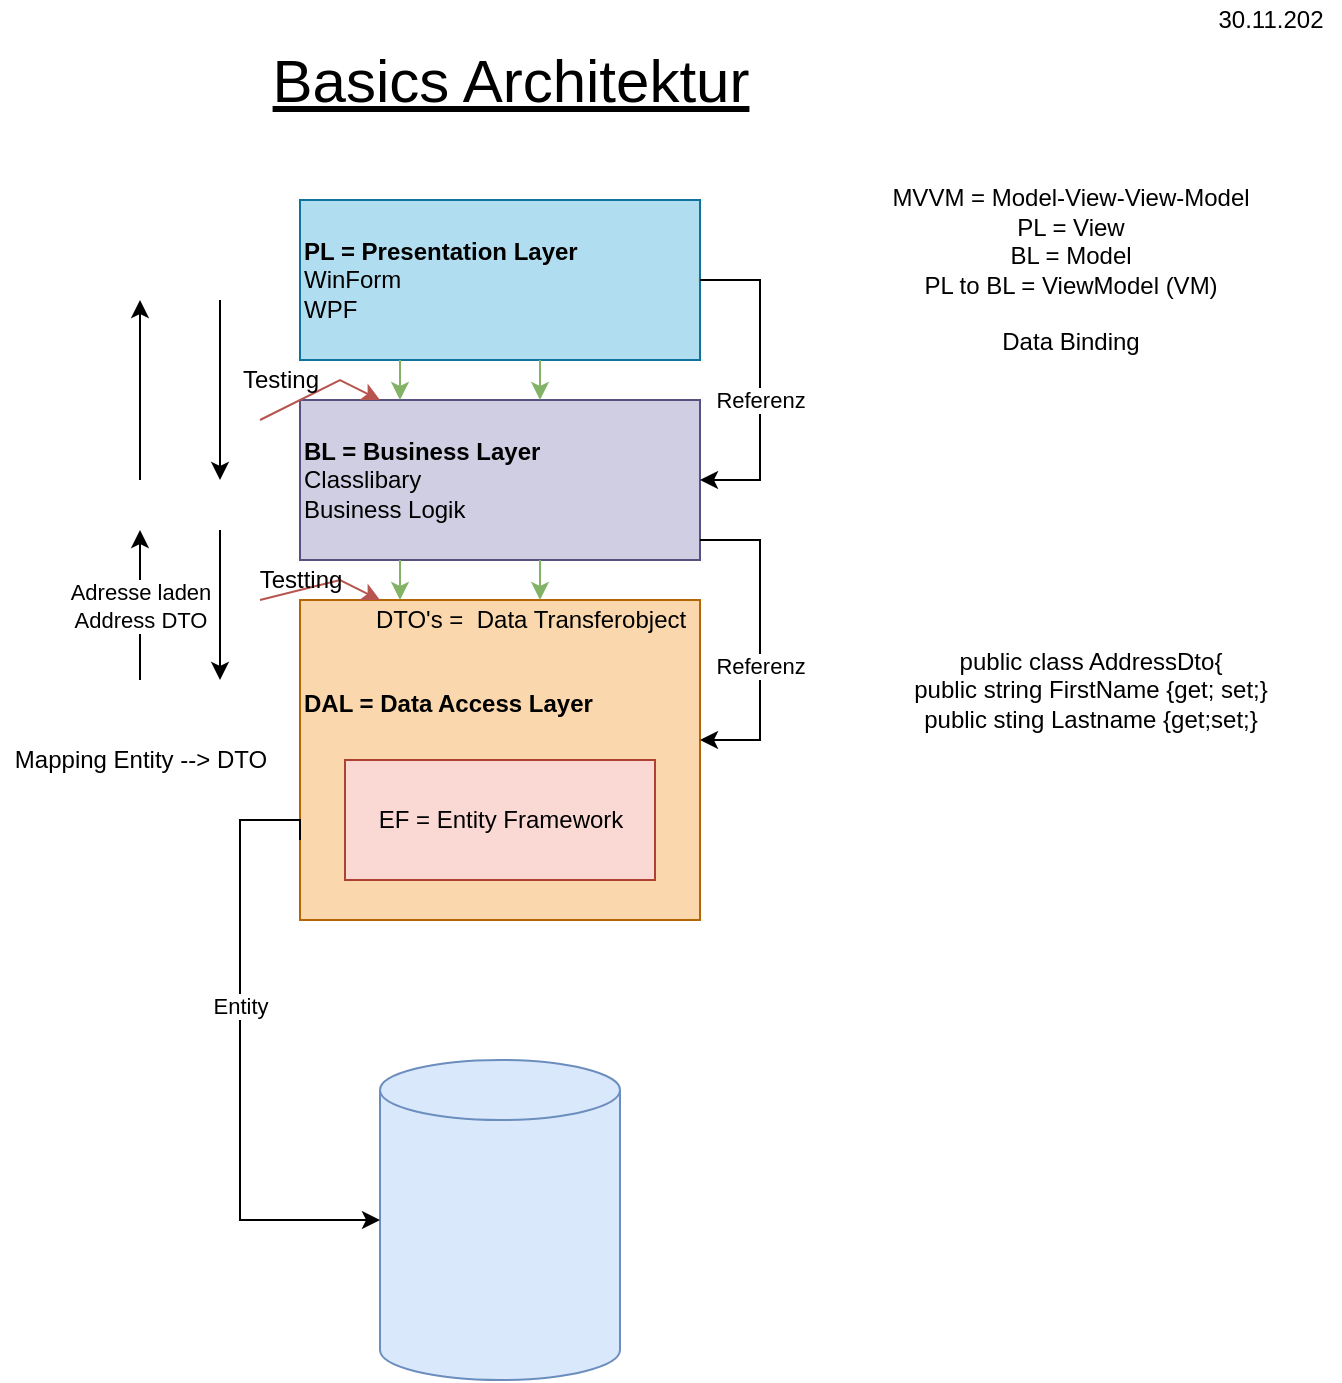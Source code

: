 <mxfile version="15.8.7" type="github">
  <diagram id="3ndHBKEgaGZV-8GdEQs3" name="Page-1">
    <mxGraphModel dx="1422" dy="786" grid="1" gridSize="10" guides="1" tooltips="1" connect="1" arrows="1" fold="1" page="1" pageScale="1" pageWidth="850" pageHeight="1100" math="0" shadow="0">
      <root>
        <mxCell id="0" />
        <mxCell id="1" parent="0" />
        <mxCell id="E314g3Hoi8lcTlToTt5V-3" value="&lt;b&gt;PL = Presentation Layer&lt;br&gt;&lt;/b&gt;WinForm&lt;br&gt;WPF" style="rounded=0;whiteSpace=wrap;html=1;fillColor=#b1ddf0;strokeColor=#10739e;align=left;" vertex="1" parent="1">
          <mxGeometry x="320" y="120" width="200" height="80" as="geometry" />
        </mxCell>
        <mxCell id="E314g3Hoi8lcTlToTt5V-4" value="&lt;b&gt;DAL = Data Access Layer&lt;br&gt;&lt;/b&gt;&lt;br&gt;&lt;br&gt;&lt;br&gt;&lt;br&gt;" style="rounded=0;whiteSpace=wrap;html=1;fillColor=#fad7ac;strokeColor=#b46504;align=left;" vertex="1" parent="1">
          <mxGeometry x="320" y="320" width="200" height="160" as="geometry" />
        </mxCell>
        <mxCell id="E314g3Hoi8lcTlToTt5V-5" value="&lt;b&gt;BL = Business Layer&lt;/b&gt;&lt;br&gt;Classlibary&lt;br&gt;Business Logik" style="rounded=0;whiteSpace=wrap;html=1;fillColor=#d0cee2;strokeColor=#56517e;align=left;" vertex="1" parent="1">
          <mxGeometry x="320" y="220" width="200" height="80" as="geometry" />
        </mxCell>
        <mxCell id="E314g3Hoi8lcTlToTt5V-6" value="EF = Entity Framework" style="rounded=0;whiteSpace=wrap;html=1;fillColor=#fad9d5;strokeColor=#ae4132;" vertex="1" parent="1">
          <mxGeometry x="342.5" y="400" width="155" height="60" as="geometry" />
        </mxCell>
        <mxCell id="E314g3Hoi8lcTlToTt5V-7" value="" style="shape=cylinder3;whiteSpace=wrap;html=1;boundedLbl=1;backgroundOutline=1;size=15;fillColor=#dae8fc;strokeColor=#6c8ebf;" vertex="1" parent="1">
          <mxGeometry x="360" y="550" width="120" height="160" as="geometry" />
        </mxCell>
        <mxCell id="E314g3Hoi8lcTlToTt5V-13" value="" style="endArrow=classic;html=1;rounded=0;edgeStyle=orthogonalEdgeStyle;exitX=1;exitY=0.5;exitDx=0;exitDy=0;entryX=1;entryY=0.5;entryDx=0;entryDy=0;" edge="1" parent="1" source="E314g3Hoi8lcTlToTt5V-3" target="E314g3Hoi8lcTlToTt5V-5">
          <mxGeometry width="50" height="50" relative="1" as="geometry">
            <mxPoint x="610" y="270" as="sourcePoint" />
            <mxPoint x="570" y="250" as="targetPoint" />
            <Array as="points">
              <mxPoint x="550" y="160" />
              <mxPoint x="550" y="260" />
            </Array>
          </mxGeometry>
        </mxCell>
        <mxCell id="E314g3Hoi8lcTlToTt5V-15" value="Referenz" style="edgeLabel;html=1;align=center;verticalAlign=middle;resizable=0;points=[];" vertex="1" connectable="0" parent="E314g3Hoi8lcTlToTt5V-13">
          <mxGeometry x="0.125" relative="1" as="geometry">
            <mxPoint as="offset" />
          </mxGeometry>
        </mxCell>
        <mxCell id="E314g3Hoi8lcTlToTt5V-14" value="" style="endArrow=classic;html=1;rounded=0;edgeStyle=orthogonalEdgeStyle;exitX=1;exitY=0.5;exitDx=0;exitDy=0;entryX=1;entryY=0.5;entryDx=0;entryDy=0;" edge="1" parent="1">
          <mxGeometry width="50" height="50" relative="1" as="geometry">
            <mxPoint x="520" y="290" as="sourcePoint" />
            <mxPoint x="520" y="390" as="targetPoint" />
            <Array as="points">
              <mxPoint x="550" y="290" />
              <mxPoint x="550" y="390" />
            </Array>
          </mxGeometry>
        </mxCell>
        <mxCell id="E314g3Hoi8lcTlToTt5V-16" value="Referenz" style="edgeLabel;html=1;align=center;verticalAlign=middle;resizable=0;points=[];" vertex="1" connectable="0" parent="E314g3Hoi8lcTlToTt5V-14">
          <mxGeometry x="0.163" relative="1" as="geometry">
            <mxPoint as="offset" />
          </mxGeometry>
        </mxCell>
        <mxCell id="E314g3Hoi8lcTlToTt5V-17" value="MVVM = Model-View-View-Model&lt;br&gt;PL = View&lt;br&gt;BL = Model&lt;br&gt;PL to BL = ViewModel (VM)&lt;br&gt;&lt;br&gt;Data Binding" style="text;html=1;align=center;verticalAlign=middle;resizable=0;points=[];autosize=1;strokeColor=none;fillColor=none;" vertex="1" parent="1">
          <mxGeometry x="610" y="110" width="190" height="90" as="geometry" />
        </mxCell>
        <mxCell id="E314g3Hoi8lcTlToTt5V-18" value="DTO&#39;s =&amp;nbsp; Data Transferobject" style="text;html=1;align=center;verticalAlign=middle;resizable=0;points=[];autosize=1;strokeColor=none;fillColor=none;" vertex="1" parent="1">
          <mxGeometry x="350" y="320" width="170" height="20" as="geometry" />
        </mxCell>
        <mxCell id="E314g3Hoi8lcTlToTt5V-19" value="public class AddressDto{&lt;br&gt;public string FirstName {get; set;}&lt;br&gt;public sting Lastname {get;set;}" style="text;html=1;align=center;verticalAlign=middle;resizable=0;points=[];autosize=1;strokeColor=none;fillColor=none;" vertex="1" parent="1">
          <mxGeometry x="620" y="340" width="190" height="50" as="geometry" />
        </mxCell>
        <mxCell id="E314g3Hoi8lcTlToTt5V-22" value="" style="endArrow=classic;html=1;rounded=0;edgeStyle=orthogonalEdgeStyle;exitX=0;exitY=0.75;exitDx=0;exitDy=0;entryX=0;entryY=0.5;entryDx=0;entryDy=0;entryPerimeter=0;" edge="1" parent="1" source="E314g3Hoi8lcTlToTt5V-4" target="E314g3Hoi8lcTlToTt5V-7">
          <mxGeometry width="50" height="50" relative="1" as="geometry">
            <mxPoint x="250" y="430" as="sourcePoint" />
            <mxPoint x="250" y="530" as="targetPoint" />
            <Array as="points">
              <mxPoint x="320" y="430" />
              <mxPoint x="290" y="430" />
              <mxPoint x="290" y="630" />
            </Array>
          </mxGeometry>
        </mxCell>
        <mxCell id="E314g3Hoi8lcTlToTt5V-23" value="Entity" style="edgeLabel;html=1;align=center;verticalAlign=middle;resizable=0;points=[];" vertex="1" connectable="0" parent="E314g3Hoi8lcTlToTt5V-22">
          <mxGeometry x="0.125" relative="1" as="geometry">
            <mxPoint y="-42" as="offset" />
          </mxGeometry>
        </mxCell>
        <mxCell id="E314g3Hoi8lcTlToTt5V-24" value="Mapping Entity --&amp;gt; DTO" style="text;html=1;align=center;verticalAlign=middle;resizable=0;points=[];autosize=1;strokeColor=none;fillColor=none;" vertex="1" parent="1">
          <mxGeometry x="170" y="390" width="140" height="20" as="geometry" />
        </mxCell>
        <mxCell id="E314g3Hoi8lcTlToTt5V-25" value="" style="endArrow=classic;html=1;rounded=0;" edge="1" parent="1">
          <mxGeometry width="50" height="50" relative="1" as="geometry">
            <mxPoint x="280" y="170" as="sourcePoint" />
            <mxPoint x="280" y="260" as="targetPoint" />
          </mxGeometry>
        </mxCell>
        <mxCell id="E314g3Hoi8lcTlToTt5V-26" value="" style="endArrow=classic;html=1;rounded=0;" edge="1" parent="1">
          <mxGeometry width="50" height="50" relative="1" as="geometry">
            <mxPoint x="280" y="285" as="sourcePoint" />
            <mxPoint x="280" y="360" as="targetPoint" />
          </mxGeometry>
        </mxCell>
        <mxCell id="E314g3Hoi8lcTlToTt5V-27" value="" style="endArrow=classic;html=1;rounded=0;" edge="1" parent="1">
          <mxGeometry relative="1" as="geometry">
            <mxPoint x="240" y="260" as="sourcePoint" />
            <mxPoint x="240" y="170" as="targetPoint" />
          </mxGeometry>
        </mxCell>
        <mxCell id="E314g3Hoi8lcTlToTt5V-29" value="" style="endArrow=classic;html=1;rounded=0;" edge="1" parent="1">
          <mxGeometry relative="1" as="geometry">
            <mxPoint x="240" y="360" as="sourcePoint" />
            <mxPoint x="240" y="285" as="targetPoint" />
          </mxGeometry>
        </mxCell>
        <mxCell id="E314g3Hoi8lcTlToTt5V-30" value="Adresse laden&lt;br&gt;Address DTO" style="edgeLabel;resizable=0;html=1;align=center;verticalAlign=middle;" connectable="0" vertex="1" parent="E314g3Hoi8lcTlToTt5V-29">
          <mxGeometry relative="1" as="geometry" />
        </mxCell>
        <mxCell id="E314g3Hoi8lcTlToTt5V-31" value="" style="endArrow=classic;html=1;rounded=0;fillColor=#f8cecc;strokeColor=#b85450;" edge="1" parent="1">
          <mxGeometry width="50" height="50" relative="1" as="geometry">
            <mxPoint x="300" y="230" as="sourcePoint" />
            <mxPoint x="360" y="220" as="targetPoint" />
            <Array as="points">
              <mxPoint x="340" y="210" />
            </Array>
          </mxGeometry>
        </mxCell>
        <mxCell id="E314g3Hoi8lcTlToTt5V-32" value="" style="endArrow=classic;html=1;rounded=0;fillColor=#f8cecc;strokeColor=#b85450;" edge="1" parent="1">
          <mxGeometry width="50" height="50" relative="1" as="geometry">
            <mxPoint x="300" y="320" as="sourcePoint" />
            <mxPoint x="360" y="320" as="targetPoint" />
            <Array as="points">
              <mxPoint x="340" y="310" />
            </Array>
          </mxGeometry>
        </mxCell>
        <mxCell id="E314g3Hoi8lcTlToTt5V-33" value="" style="endArrow=classic;html=1;rounded=0;fillColor=#d5e8d4;strokeColor=#82b366;" edge="1" parent="1">
          <mxGeometry width="50" height="50" relative="1" as="geometry">
            <mxPoint x="440" y="300" as="sourcePoint" />
            <mxPoint x="440" y="320" as="targetPoint" />
          </mxGeometry>
        </mxCell>
        <mxCell id="E314g3Hoi8lcTlToTt5V-34" value="" style="endArrow=classic;html=1;rounded=0;entryX=0.25;entryY=0;entryDx=0;entryDy=0;exitX=0.25;exitY=1;exitDx=0;exitDy=0;fillColor=#d5e8d4;strokeColor=#82b366;" edge="1" parent="1" source="E314g3Hoi8lcTlToTt5V-5" target="E314g3Hoi8lcTlToTt5V-4">
          <mxGeometry width="50" height="50" relative="1" as="geometry">
            <mxPoint x="340" y="310" as="sourcePoint" />
            <mxPoint x="340" y="330" as="targetPoint" />
          </mxGeometry>
        </mxCell>
        <mxCell id="E314g3Hoi8lcTlToTt5V-35" value="" style="endArrow=classic;html=1;rounded=0;fillColor=#d5e8d4;strokeColor=#82b366;" edge="1" parent="1">
          <mxGeometry width="50" height="50" relative="1" as="geometry">
            <mxPoint x="370" y="200" as="sourcePoint" />
            <mxPoint x="370" y="220" as="targetPoint" />
          </mxGeometry>
        </mxCell>
        <mxCell id="E314g3Hoi8lcTlToTt5V-36" value="" style="endArrow=classic;html=1;rounded=0;fillColor=#d5e8d4;strokeColor=#82b366;" edge="1" parent="1">
          <mxGeometry width="50" height="50" relative="1" as="geometry">
            <mxPoint x="440" y="200" as="sourcePoint" />
            <mxPoint x="440" y="220" as="targetPoint" />
          </mxGeometry>
        </mxCell>
        <mxCell id="E314g3Hoi8lcTlToTt5V-37" value="Testting" style="text;html=1;align=center;verticalAlign=middle;resizable=0;points=[];autosize=1;strokeColor=none;fillColor=none;" vertex="1" parent="1">
          <mxGeometry x="290" y="300" width="60" height="20" as="geometry" />
        </mxCell>
        <mxCell id="E314g3Hoi8lcTlToTt5V-38" value="Testing" style="text;html=1;align=center;verticalAlign=middle;resizable=0;points=[];autosize=1;strokeColor=none;fillColor=none;" vertex="1" parent="1">
          <mxGeometry x="285" y="200" width="50" height="20" as="geometry" />
        </mxCell>
        <mxCell id="E314g3Hoi8lcTlToTt5V-39" value="Basics Architektur" style="text;html=1;align=center;verticalAlign=middle;resizable=0;points=[];autosize=1;fontSize=30;fillColor=none;shadow=0;strokeColor=none;fontStyle=4" vertex="1" parent="1">
          <mxGeometry x="300" y="40" width="250" height="40" as="geometry" />
        </mxCell>
        <mxCell id="E314g3Hoi8lcTlToTt5V-40" value="30.11.202" style="text;html=1;align=center;verticalAlign=middle;resizable=0;points=[];autosize=1;strokeColor=none;fillColor=none;fontSize=12;" vertex="1" parent="1">
          <mxGeometry x="770" y="20" width="70" height="20" as="geometry" />
        </mxCell>
      </root>
    </mxGraphModel>
  </diagram>
</mxfile>
